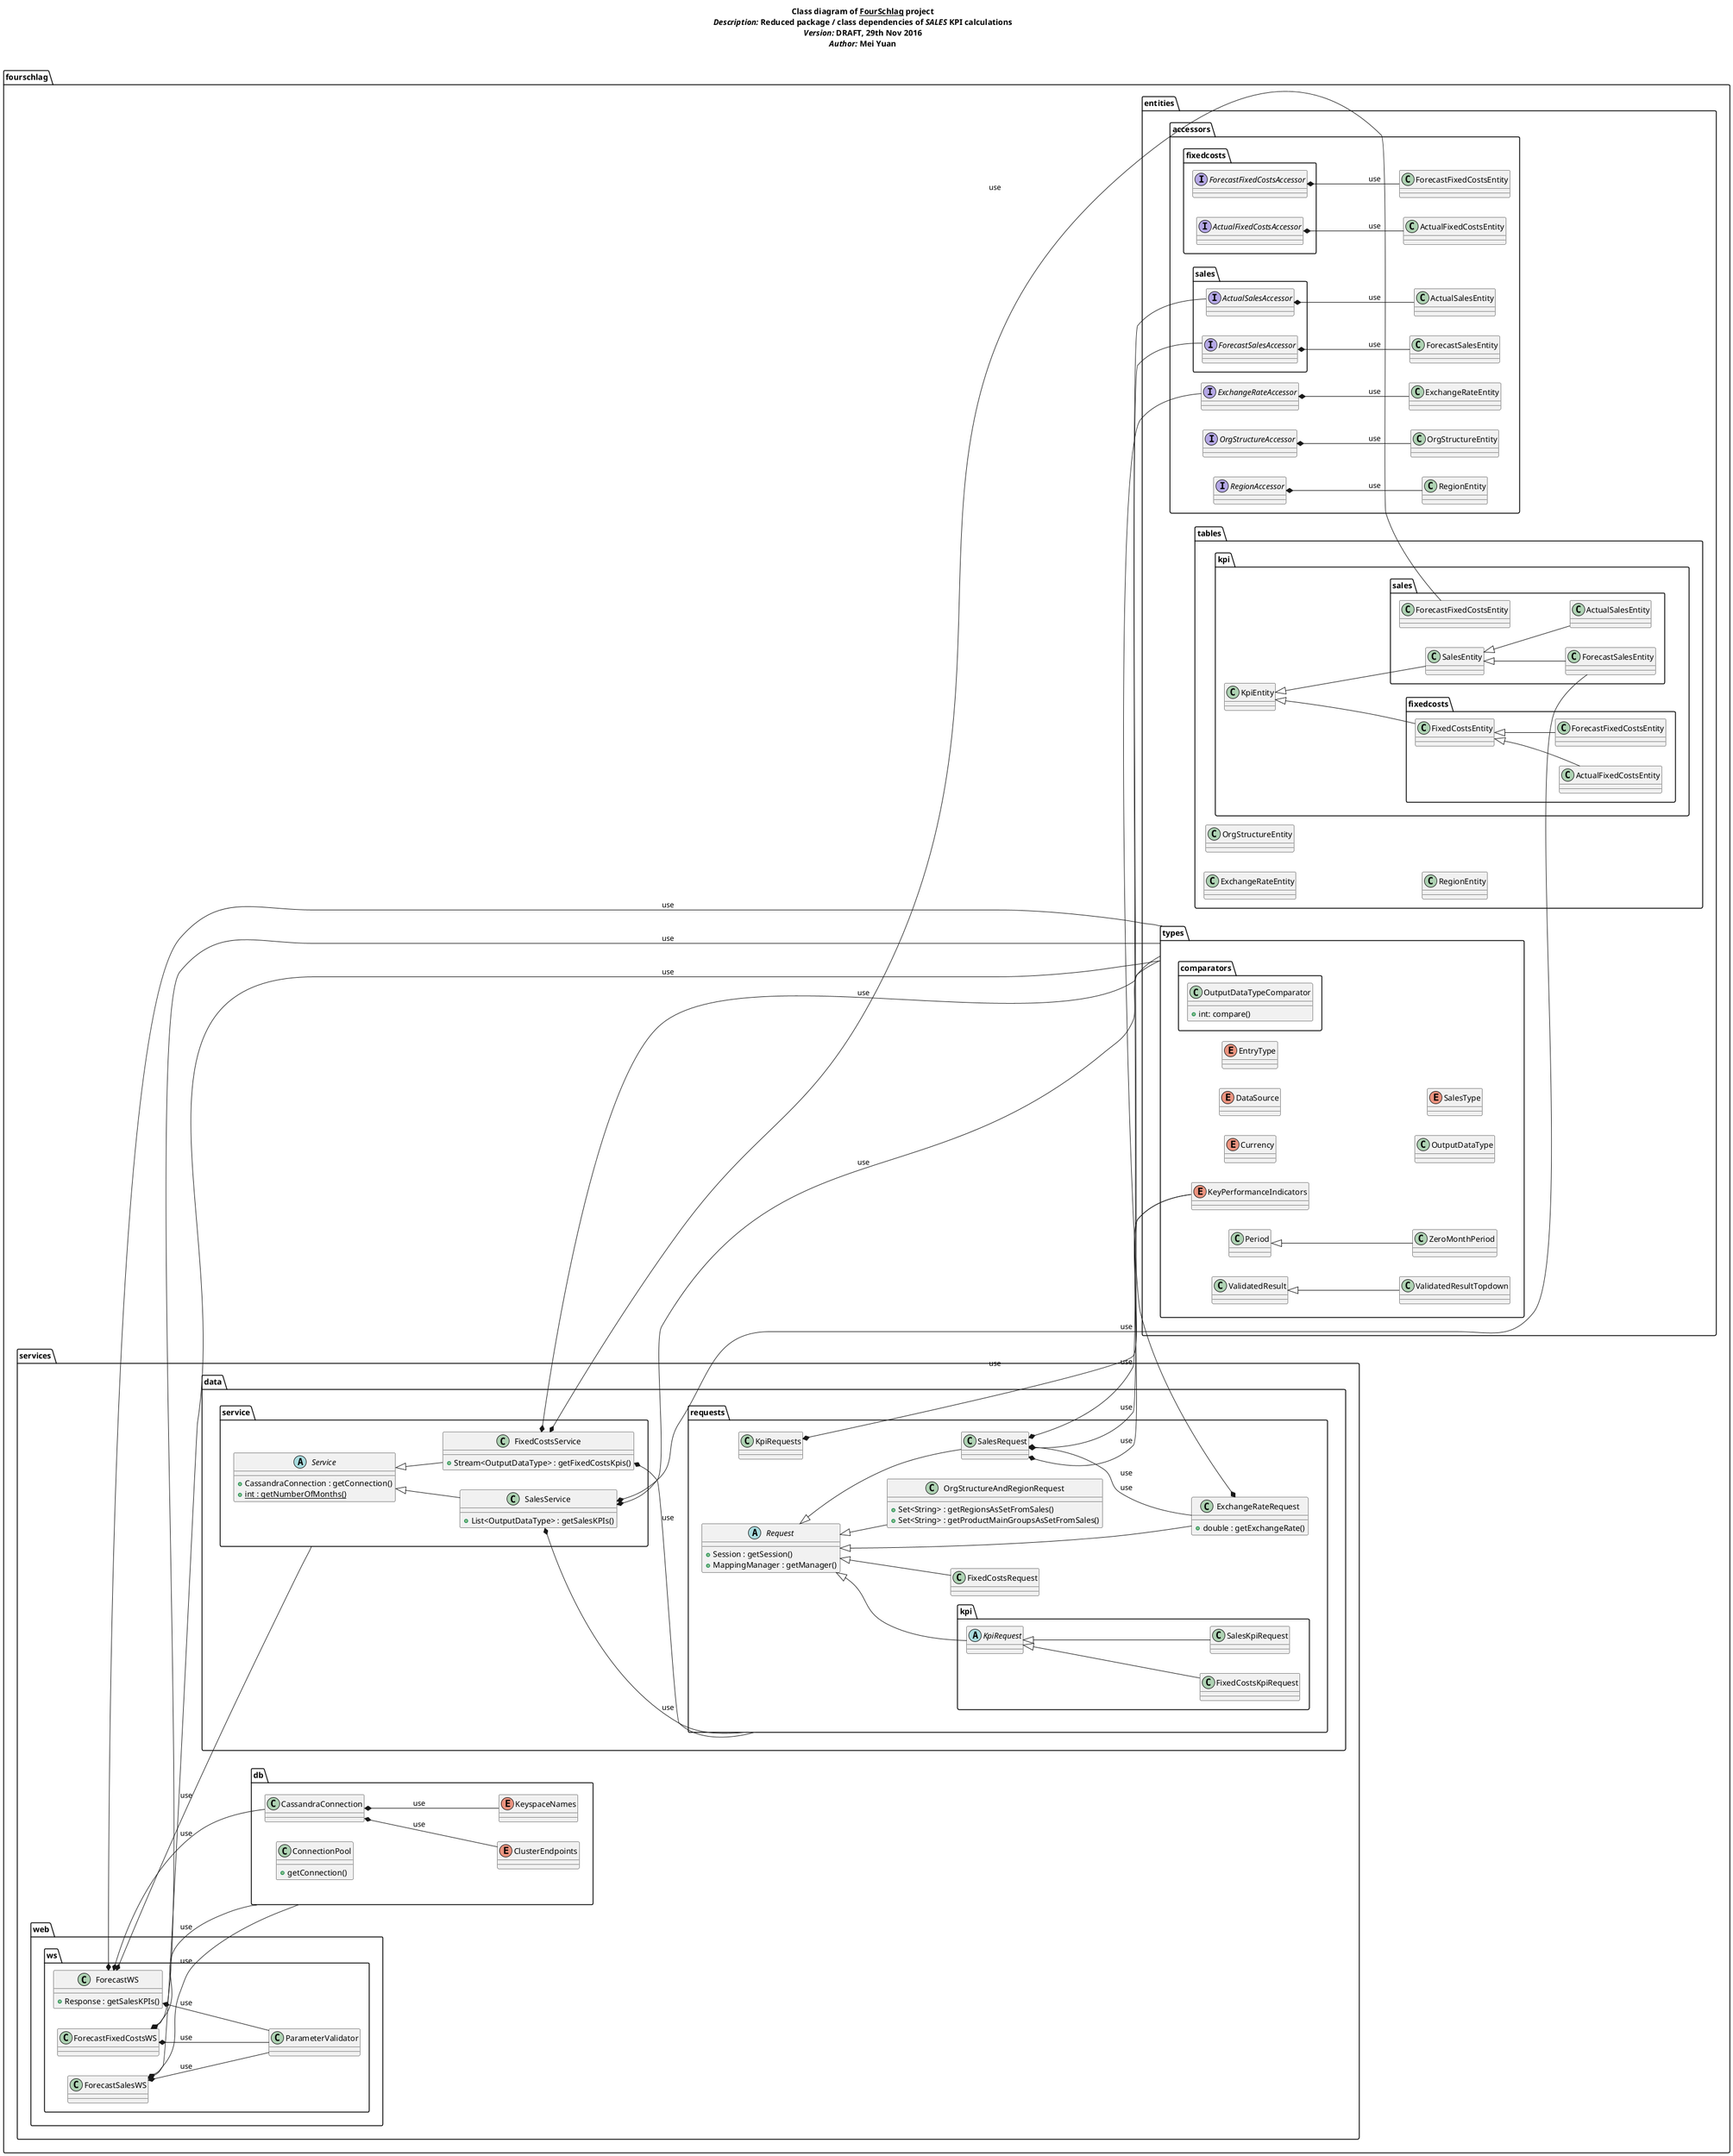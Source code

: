 @startuml
/' For available options see
http://plantuml.com/component-diagram
http://plantuml.com/class-diagram '/

title
 <b>Class diagram of <u>FourSchlag</u> project</b>
 <i>Description:</i> Reduced package / class dependencies of <i>SALES</i> KPI calculations
 <i>Version:</i> <b>DRAFT</b>, 29th Nov 2016
 <i>Author:</i> Mei Yuan
end title

left to right direction

package fourschlag {
    package fourschlag.entities {
        package fourschlag.entities.accessors {
            package fourschlag.entities.accessors.fixedcosts {
                Interface ActualFixedCostsAccessor

                Interface ForecastFixedCostsAccessor
            }

            package fourschlag.entities.accessors.sales {
                Interface ActualSalesAccessor

                Interface ForecastSalesAccessor
            }

            Interface ExchangeRateAccessor

            Interface OrgStructureAccessor

            Interface RegionAccessor

            ' create usages from Accessors to different Entities
            ActualSalesAccessor *-- ActualSalesEntity : use
            ActualFixedCostsAccessor *-- ActualFixedCostsEntity : use

            ForecastSalesAccessor *-- ForecastSalesEntity : use
            ForecastFixedCostsAccessor *-- ForecastFixedCostsEntity : use

            ExchangeRateAccessor *-- ExchangeRateEntity : use
            OrgStructureAccessor *-- OrgStructureEntity : use
            RegionAccessor *-- RegionEntity : use
        }


        package fourschlag.entities.tables {
            package fourschlag.entities.tables.kpi {
                package fourschlag.entities.tables.kpi.fixedcosts {
                    Class ActualFixedCostsEntity

                    Class FixedCostsEntity

                    Class ForecastFixedCostsEntity

                    ' inheritances from FixedCostsEntity
                    FixedCostsEntity <|-- ActualFixedCostsEntity
                    FixedCostsEntity <|-- ForecastFixedCostsEntity
                }


                package fourschlag.entities.tables.kpi.sales {
                    Class ActualSalesEntity
                    Class ForecastSalesEntity
                    Class SalesEntity

                    ' inheritances from SalesEntity
                    SalesEntity <|-- ActualSalesEntity
                    SalesEntity <|-- ForecastSalesEntity

                }

                Class KpiEntity

                ' inheritances from KpiEntity
                KpiEntity <|-- FixedCostsEntity
                KpiEntity <|-- SalesEntity
            }


            Class ExchangeRateEntity

            Class OrgStructureEntity

            Class RegionEntity

        }


        package fourschlag.entities.types {
            package fourschlag.entities.types.comparators {
                Class OutputDataTypeComparator {
                    + int: compare()
                }
            }

            Enum Currency

            Enum DataSource

            Enum EntryType

            Enum KeyPerformanceIndicators

            Class OutputDataType

            Class Period

            Enum SalesType

            Class ValidatedResult

            Class ValidatedResultTopdown

            Class ZeroMonthPeriod

            ' inheritances from ValidatedResult
            ValidatedResult <|-- ValidatedResultTopdown

            ' inheritances from Period
            Period <|-- ZeroMonthPeriod
        }
    }
 package fourschlag.services {

        package fourschlag.services.data {
            package fourschlag.services.data.requests {
                package fourschlag.services.data.requests.kpi {
                    Class FixedCostsKpiRequest

                    Abstract Class KpiRequest

                    Class SalesKpiRequest

                }

                Class ExchangeRateRequest {
                    +double : getExchangeRate()
                }

                ' TODO: wichtige Methode hier eintragen
                Class FixedCostsRequest

                Class SalesRequest

                Class OrgStructureAndRegionRequest {
                    +Set<String> : getRegionsAsSetFromSales()
                    +Set<String> : getProductMainGroupsAsSetFromSales()
                }

                Abstract Class Request {
                    +Session : getSession()
                    +MappingManager : getManager()
                }

                ' inherits for Request
                Request <|-- KpiRequest
                Request <|-- ExchangeRateRequest
                Request <|-- FixedCostsRequest
                Request <|-- OrgStructureAndRegionRequest
                Request <|-- SalesRequest
                KpiRequest <|-- FixedCostsKpiRequest
                KpiRequest <|-- SalesKpiRequest

                ExchangeRateRequest *-- ExchangeRateAccessor : use
                KpiRequests *-- KeyPerformanceIndicators : use

                ' usages from SalesRequest
                SalesRequest *-- ActualSalesAccessor : use
                SalesRequest *-- ForecastSalesAccessor : use
                SalesRequest *-- ExchangeRateRequest : use
                SalesRequest *-- KeyPerformanceIndicators : use

                ' TODO: insert usage from FixedCostsRequest
            }

            package fourschlag.services.data.service {
                Class FixedCostsService {
                    +Stream<OutputDataType> : getFixedCostsKpis()
                }

                Class SalesService {
                ' TODO: auf Stream anpassen! vgl mit FixedCosts
                    +List<OutputDataType> : getSalesKPIs()
                }

                Abstract Class Service {
                    +CassandraConnection : getConnection()
                    +{static}int : getNumberOfMonths()
                }

                Service <|-- SalesService
                Service <|-- FixedCostsService

                FixedCostsService *-- fourschlag.entities.types : use
                FixedCostsService *-- fourschlag.services.data.requests : use
                FixedCostsService *-- fourschlag.entities.tables.kpi.sales.ForecastFixedCostsEntity : use

                SalesService *-- fourschlag.entities.types : use
                SalesService *-- fourschlag.services.data.requests : use
                SalesService *-- fourschlag.entities.tables.kpi.sales.ForecastSalesEntity : use
            }
        }

        package fourschlag.services.db {
            Class CassandraConnection

            Enum ClusterEndpoints

            Class ConnectionPool {
                + getConnection()
            }

            Enum KeyspaceNames

            ' internal uses of CassandaConnection
            fourschlag.services.db.CassandraConnection *-- KeyspaceNames : use
            fourschlag.services.db.CassandraConnection *-- ClusterEndpoints : use
        }

        package fourschlag.services.web {
            package fourschlag.services.web.ws {
            'TODO: methoden bei den Webservices hinzufügen
                Class ForecastFixedCostsWS

                Class ForecastSalesWS

                Class ForecastWS {
                    +Response : getSalesKPIs()
                }

                Class ParameterValidator
            }

            ' WS uses SalesService to get the KPI data
            ForecastWS *-- fourschlag.entities.types :use
            ForecastWS *-- fourschlag.services.data.service : use
            ForecastWS *-- fourschlag.services.db.CassandraConnection : use
            ForecastWS *-- fourschlag.services.web.ws.ParameterValidator : use

            ForecastFixedCostsWS *-- fourschlag.entities.types : use
            ForecastFixedCostsWS *-- fourschlag.services.db : use
            ForecastFixedCostsWS *-- fourschlag.services.web.ws.ParameterValidator : use

            ForecastSalesWS *-- fourschlag.entities.types : use
            ForecastSalesWS *-- fourschlag.services.db : use
            ForecastSalesWS *-- fourschlag.services.web.ws.ParameterValidator : use
        }
    }
}
@enduml